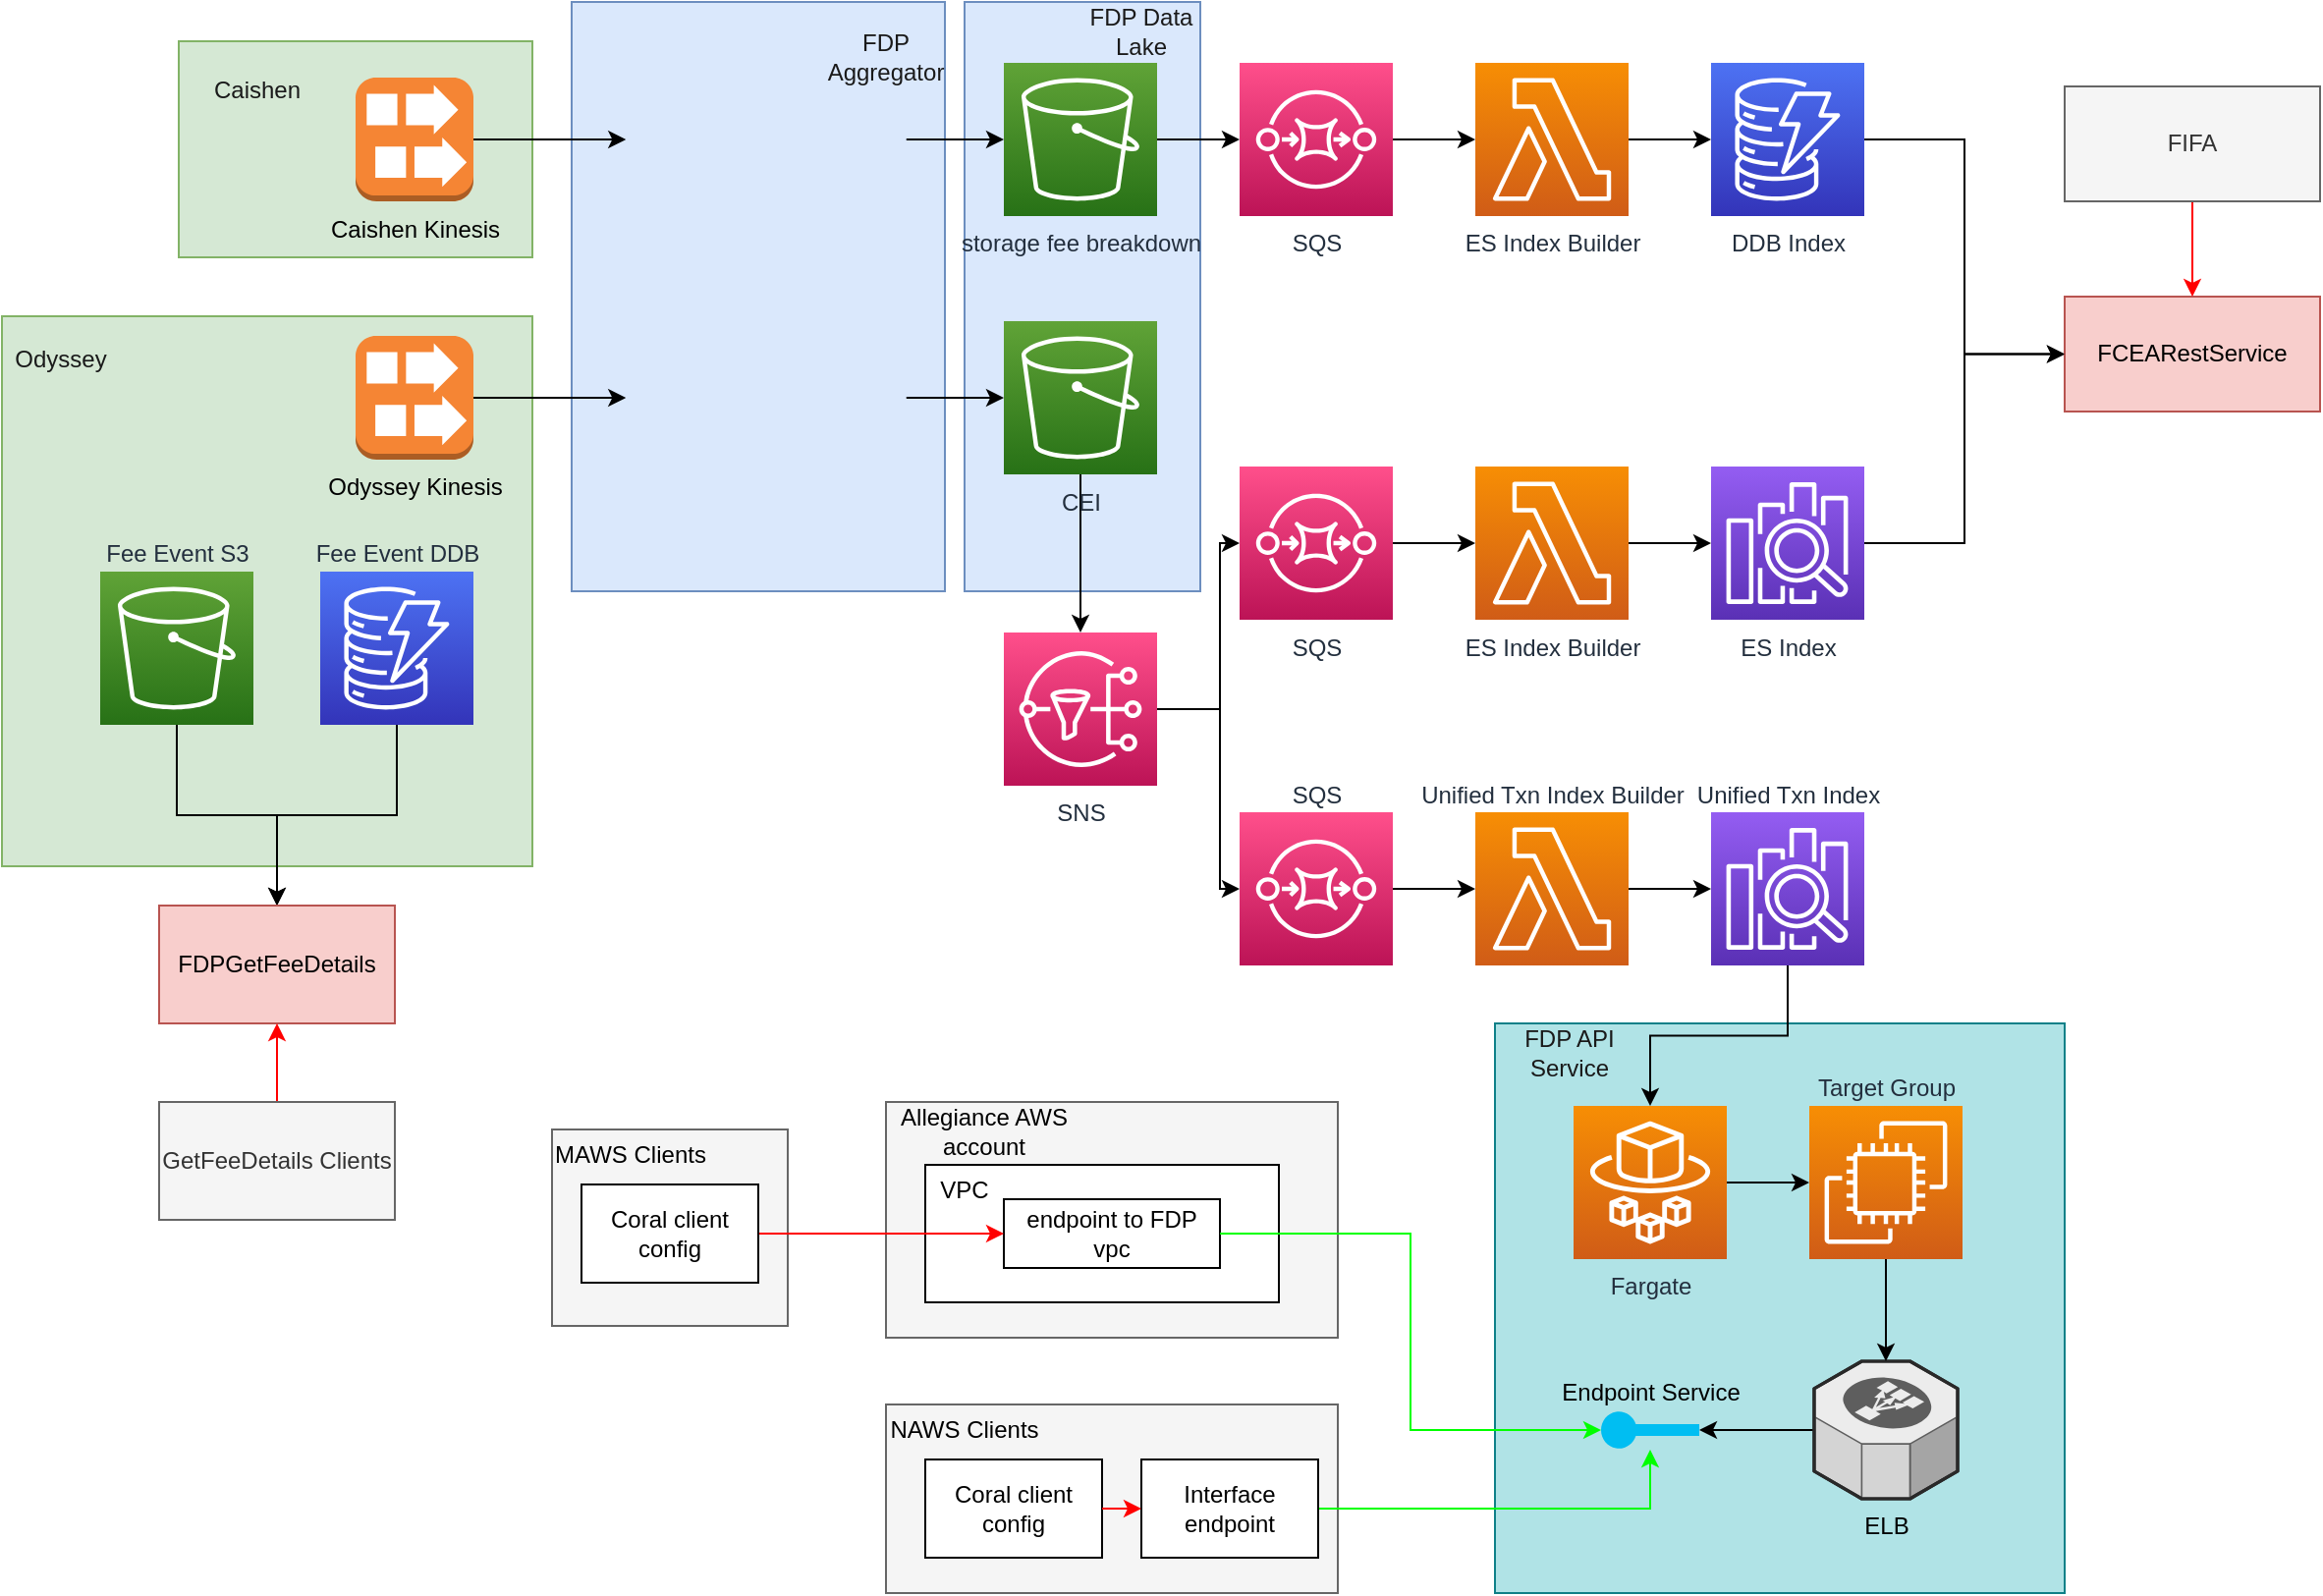 <mxfile version="20.2.8" type="github">
  <diagram id="zn1evy5G_ZbLFw4LJB7L" name="Page-1">
    <mxGraphModel dx="2735" dy="1086" grid="1" gridSize="10" guides="1" tooltips="1" connect="1" arrows="1" fold="1" page="1" pageScale="1" pageWidth="850" pageHeight="1100" math="0" shadow="0">
      <root>
        <mxCell id="0" />
        <mxCell id="1" parent="0" />
        <mxCell id="vi70QIRCEaTFxPGlKDUi-83" value="" style="rounded=0;whiteSpace=wrap;html=1;fillColor=#b0e3e6;strokeColor=#0e8088;" vertex="1" parent="1">
          <mxGeometry x="570" y="710" width="290" height="290" as="geometry" />
        </mxCell>
        <mxCell id="vi70QIRCEaTFxPGlKDUi-81" value="" style="rounded=0;whiteSpace=wrap;html=1;fillColor=#dae8fc;strokeColor=#6c8ebf;" vertex="1" parent="1">
          <mxGeometry x="300" y="190" width="120" height="300" as="geometry" />
        </mxCell>
        <mxCell id="vi70QIRCEaTFxPGlKDUi-75" value="" style="rounded=0;whiteSpace=wrap;html=1;fillColor=#dae8fc;strokeColor=#6c8ebf;" vertex="1" parent="1">
          <mxGeometry x="100" y="190" width="190" height="300" as="geometry" />
        </mxCell>
        <mxCell id="vi70QIRCEaTFxPGlKDUi-73" value="" style="rounded=0;whiteSpace=wrap;html=1;fillColor=#d5e8d4;strokeColor=#82b366;" vertex="1" parent="1">
          <mxGeometry x="-100" y="210" width="180" height="110" as="geometry" />
        </mxCell>
        <mxCell id="vi70QIRCEaTFxPGlKDUi-71" value="" style="rounded=0;whiteSpace=wrap;html=1;fillColor=#d5e8d4;strokeColor=#82b366;" vertex="1" parent="1">
          <mxGeometry x="-190" y="350" width="270" height="280" as="geometry" />
        </mxCell>
        <mxCell id="vi70QIRCEaTFxPGlKDUi-42" style="edgeStyle=orthogonalEdgeStyle;rounded=0;orthogonalLoop=1;jettySize=auto;html=1;" edge="1" parent="1" source="vi70QIRCEaTFxPGlKDUi-1" target="vi70QIRCEaTFxPGlKDUi-5">
          <mxGeometry relative="1" as="geometry" />
        </mxCell>
        <mxCell id="vi70QIRCEaTFxPGlKDUi-1" value="Odyssey Kinesis" style="outlineConnect=0;dashed=0;verticalLabelPosition=bottom;verticalAlign=top;align=center;html=1;shape=mxgraph.aws3.kinesis_streams;fillColor=#F58534;gradientColor=none;" vertex="1" parent="1">
          <mxGeometry x="-10" y="360" width="60" height="63" as="geometry" />
        </mxCell>
        <mxCell id="vi70QIRCEaTFxPGlKDUi-58" style="edgeStyle=orthogonalEdgeStyle;rounded=0;orthogonalLoop=1;jettySize=auto;html=1;" edge="1" parent="1" source="vi70QIRCEaTFxPGlKDUi-5" target="vi70QIRCEaTFxPGlKDUi-6">
          <mxGeometry relative="1" as="geometry" />
        </mxCell>
        <mxCell id="vi70QIRCEaTFxPGlKDUi-5" value="" style="shape=image;verticalLabelPosition=top;labelBackgroundColor=default;verticalAlign=bottom;aspect=fixed;imageAspect=0;image=https://upload.wikimedia.org/wikipedia/commons/thumb/7/70/Apache_Flink_logo.svg/1280px-Apache_Flink_logo.svg.png;labelPosition=center;align=center;" vertex="1" parent="1">
          <mxGeometry x="127.63" y="356.5" width="142.75" height="70" as="geometry" />
        </mxCell>
        <mxCell id="vi70QIRCEaTFxPGlKDUi-11" style="edgeStyle=orthogonalEdgeStyle;rounded=0;orthogonalLoop=1;jettySize=auto;html=1;" edge="1" parent="1" source="vi70QIRCEaTFxPGlKDUi-6" target="vi70QIRCEaTFxPGlKDUi-10">
          <mxGeometry relative="1" as="geometry" />
        </mxCell>
        <mxCell id="vi70QIRCEaTFxPGlKDUi-6" value="CEI" style="sketch=0;points=[[0,0,0],[0.25,0,0],[0.5,0,0],[0.75,0,0],[1,0,0],[0,1,0],[0.25,1,0],[0.5,1,0],[0.75,1,0],[1,1,0],[0,0.25,0],[0,0.5,0],[0,0.75,0],[1,0.25,0],[1,0.5,0],[1,0.75,0]];outlineConnect=0;fontColor=#232F3E;gradientColor=#60A337;gradientDirection=north;fillColor=#277116;strokeColor=#ffffff;dashed=0;verticalLabelPosition=bottom;verticalAlign=top;align=center;html=1;fontSize=12;fontStyle=0;aspect=fixed;shape=mxgraph.aws4.resourceIcon;resIcon=mxgraph.aws4.s3;" vertex="1" parent="1">
          <mxGeometry x="320" y="352.5" width="78" height="78" as="geometry" />
        </mxCell>
        <mxCell id="vi70QIRCEaTFxPGlKDUi-43" style="edgeStyle=orthogonalEdgeStyle;rounded=0;orthogonalLoop=1;jettySize=auto;html=1;entryX=0;entryY=0.5;entryDx=0;entryDy=0;" edge="1" parent="1" source="vi70QIRCEaTFxPGlKDUi-7" target="vi70QIRCEaTFxPGlKDUi-8">
          <mxGeometry relative="1" as="geometry" />
        </mxCell>
        <mxCell id="vi70QIRCEaTFxPGlKDUi-7" value="Caishen Kinesis" style="outlineConnect=0;dashed=0;verticalLabelPosition=bottom;verticalAlign=top;align=center;html=1;shape=mxgraph.aws3.kinesis_streams;fillColor=#F58534;gradientColor=none;" vertex="1" parent="1">
          <mxGeometry x="-10" y="228.5" width="60" height="63" as="geometry" />
        </mxCell>
        <mxCell id="vi70QIRCEaTFxPGlKDUi-44" style="edgeStyle=orthogonalEdgeStyle;rounded=0;orthogonalLoop=1;jettySize=auto;html=1;" edge="1" parent="1" source="vi70QIRCEaTFxPGlKDUi-8" target="vi70QIRCEaTFxPGlKDUi-9">
          <mxGeometry relative="1" as="geometry" />
        </mxCell>
        <mxCell id="vi70QIRCEaTFxPGlKDUi-8" value="" style="shape=image;verticalLabelPosition=bottom;labelBackgroundColor=default;verticalAlign=top;aspect=fixed;imageAspect=0;image=https://upload.wikimedia.org/wikipedia/commons/thumb/7/70/Apache_Flink_logo.svg/1280px-Apache_Flink_logo.svg.png;" vertex="1" parent="1">
          <mxGeometry x="127.63" y="225" width="142.75" height="70" as="geometry" />
        </mxCell>
        <mxCell id="vi70QIRCEaTFxPGlKDUi-45" style="edgeStyle=orthogonalEdgeStyle;rounded=0;orthogonalLoop=1;jettySize=auto;html=1;" edge="1" parent="1" source="vi70QIRCEaTFxPGlKDUi-9" target="vi70QIRCEaTFxPGlKDUi-20">
          <mxGeometry relative="1" as="geometry" />
        </mxCell>
        <mxCell id="vi70QIRCEaTFxPGlKDUi-9" value="storage fee breakdown" style="sketch=0;points=[[0,0,0],[0.25,0,0],[0.5,0,0],[0.75,0,0],[1,0,0],[0,1,0],[0.25,1,0],[0.5,1,0],[0.75,1,0],[1,1,0],[0,0.25,0],[0,0.5,0],[0,0.75,0],[1,0.25,0],[1,0.5,0],[1,0.75,0]];outlineConnect=0;fontColor=#232F3E;gradientColor=#60A337;gradientDirection=north;fillColor=#277116;strokeColor=#ffffff;dashed=0;verticalLabelPosition=bottom;verticalAlign=top;align=center;html=1;fontSize=12;fontStyle=0;aspect=fixed;shape=mxgraph.aws4.resourceIcon;resIcon=mxgraph.aws4.s3;" vertex="1" parent="1">
          <mxGeometry x="320" y="221" width="78" height="78" as="geometry" />
        </mxCell>
        <mxCell id="vi70QIRCEaTFxPGlKDUi-48" style="edgeStyle=orthogonalEdgeStyle;rounded=0;orthogonalLoop=1;jettySize=auto;html=1;entryX=0;entryY=0.5;entryDx=0;entryDy=0;entryPerimeter=0;" edge="1" parent="1" source="vi70QIRCEaTFxPGlKDUi-10" target="vi70QIRCEaTFxPGlKDUi-12">
          <mxGeometry relative="1" as="geometry">
            <Array as="points">
              <mxPoint x="430" y="550" />
              <mxPoint x="430" y="466" />
            </Array>
          </mxGeometry>
        </mxCell>
        <mxCell id="vi70QIRCEaTFxPGlKDUi-49" style="edgeStyle=orthogonalEdgeStyle;rounded=0;orthogonalLoop=1;jettySize=auto;html=1;entryX=0;entryY=0.5;entryDx=0;entryDy=0;entryPerimeter=0;" edge="1" parent="1" source="vi70QIRCEaTFxPGlKDUi-10" target="vi70QIRCEaTFxPGlKDUi-16">
          <mxGeometry relative="1" as="geometry">
            <Array as="points">
              <mxPoint x="430" y="550" />
              <mxPoint x="430" y="642" />
            </Array>
          </mxGeometry>
        </mxCell>
        <mxCell id="vi70QIRCEaTFxPGlKDUi-10" value="SNS" style="sketch=0;points=[[0,0,0],[0.25,0,0],[0.5,0,0],[0.75,0,0],[1,0,0],[0,1,0],[0.25,1,0],[0.5,1,0],[0.75,1,0],[1,1,0],[0,0.25,0],[0,0.5,0],[0,0.75,0],[1,0.25,0],[1,0.5,0],[1,0.75,0]];outlineConnect=0;fontColor=#232F3E;gradientColor=#FF4F8B;gradientDirection=north;fillColor=#BC1356;strokeColor=#ffffff;dashed=0;verticalLabelPosition=bottom;verticalAlign=top;align=center;html=1;fontSize=12;fontStyle=0;aspect=fixed;shape=mxgraph.aws4.resourceIcon;resIcon=mxgraph.aws4.sns;" vertex="1" parent="1">
          <mxGeometry x="320" y="511" width="78" height="78" as="geometry" />
        </mxCell>
        <mxCell id="vi70QIRCEaTFxPGlKDUi-50" style="edgeStyle=orthogonalEdgeStyle;rounded=0;orthogonalLoop=1;jettySize=auto;html=1;entryX=0;entryY=0.5;entryDx=0;entryDy=0;entryPerimeter=0;" edge="1" parent="1" source="vi70QIRCEaTFxPGlKDUi-12" target="vi70QIRCEaTFxPGlKDUi-13">
          <mxGeometry relative="1" as="geometry" />
        </mxCell>
        <mxCell id="vi70QIRCEaTFxPGlKDUi-12" value="SQS" style="sketch=0;points=[[0,0,0],[0.25,0,0],[0.5,0,0],[0.75,0,0],[1,0,0],[0,1,0],[0.25,1,0],[0.5,1,0],[0.75,1,0],[1,1,0],[0,0.25,0],[0,0.5,0],[0,0.75,0],[1,0.25,0],[1,0.5,0],[1,0.75,0]];outlineConnect=0;fontColor=#232F3E;gradientColor=#FF4F8B;gradientDirection=north;fillColor=#BC1356;strokeColor=#ffffff;dashed=0;verticalLabelPosition=bottom;verticalAlign=top;align=center;html=1;fontSize=12;fontStyle=0;aspect=fixed;shape=mxgraph.aws4.resourceIcon;resIcon=mxgraph.aws4.sqs;" vertex="1" parent="1">
          <mxGeometry x="440" y="426.5" width="78" height="78" as="geometry" />
        </mxCell>
        <mxCell id="vi70QIRCEaTFxPGlKDUi-52" style="edgeStyle=orthogonalEdgeStyle;rounded=0;orthogonalLoop=1;jettySize=auto;html=1;entryX=0;entryY=0.5;entryDx=0;entryDy=0;entryPerimeter=0;" edge="1" parent="1" source="vi70QIRCEaTFxPGlKDUi-13" target="vi70QIRCEaTFxPGlKDUi-14">
          <mxGeometry relative="1" as="geometry" />
        </mxCell>
        <mxCell id="vi70QIRCEaTFxPGlKDUi-13" value="ES Index Builder" style="sketch=0;points=[[0,0,0],[0.25,0,0],[0.5,0,0],[0.75,0,0],[1,0,0],[0,1,0],[0.25,1,0],[0.5,1,0],[0.75,1,0],[1,1,0],[0,0.25,0],[0,0.5,0],[0,0.75,0],[1,0.25,0],[1,0.5,0],[1,0.75,0]];outlineConnect=0;fontColor=#232F3E;gradientColor=#F78E04;gradientDirection=north;fillColor=#D05C17;strokeColor=#ffffff;dashed=0;verticalLabelPosition=bottom;verticalAlign=top;align=center;html=1;fontSize=12;fontStyle=0;aspect=fixed;shape=mxgraph.aws4.resourceIcon;resIcon=mxgraph.aws4.lambda;" vertex="1" parent="1">
          <mxGeometry x="560" y="426.5" width="78" height="78" as="geometry" />
        </mxCell>
        <mxCell id="vi70QIRCEaTFxPGlKDUi-55" style="edgeStyle=orthogonalEdgeStyle;rounded=0;orthogonalLoop=1;jettySize=auto;html=1;entryX=0;entryY=0.5;entryDx=0;entryDy=0;" edge="1" parent="1" source="vi70QIRCEaTFxPGlKDUi-14" target="vi70QIRCEaTFxPGlKDUi-15">
          <mxGeometry relative="1" as="geometry" />
        </mxCell>
        <mxCell id="vi70QIRCEaTFxPGlKDUi-14" value="ES Index" style="sketch=0;points=[[0,0,0],[0.25,0,0],[0.5,0,0],[0.75,0,0],[1,0,0],[0,1,0],[0.25,1,0],[0.5,1,0],[0.75,1,0],[1,1,0],[0,0.25,0],[0,0.5,0],[0,0.75,0],[1,0.25,0],[1,0.5,0],[1,0.75,0]];outlineConnect=0;fontColor=#232F3E;gradientColor=#945DF2;gradientDirection=north;fillColor=#5A30B5;strokeColor=#ffffff;dashed=0;verticalLabelPosition=bottom;verticalAlign=top;align=center;html=1;fontSize=12;fontStyle=0;aspect=fixed;shape=mxgraph.aws4.resourceIcon;resIcon=mxgraph.aws4.elasticsearch_service;" vertex="1" parent="1">
          <mxGeometry x="680" y="426.5" width="78" height="78" as="geometry" />
        </mxCell>
        <mxCell id="vi70QIRCEaTFxPGlKDUi-15" value="FCEARestService" style="rounded=0;whiteSpace=wrap;html=1;fillColor=#f8cecc;strokeColor=#b85450;" vertex="1" parent="1">
          <mxGeometry x="860" y="340" width="130" height="58.5" as="geometry" />
        </mxCell>
        <mxCell id="vi70QIRCEaTFxPGlKDUi-51" style="edgeStyle=orthogonalEdgeStyle;rounded=0;orthogonalLoop=1;jettySize=auto;html=1;entryX=0;entryY=0.5;entryDx=0;entryDy=0;entryPerimeter=0;" edge="1" parent="1" source="vi70QIRCEaTFxPGlKDUi-16" target="vi70QIRCEaTFxPGlKDUi-17">
          <mxGeometry relative="1" as="geometry" />
        </mxCell>
        <mxCell id="vi70QIRCEaTFxPGlKDUi-16" value="SQS" style="sketch=0;points=[[0,0,0],[0.25,0,0],[0.5,0,0],[0.75,0,0],[1,0,0],[0,1,0],[0.25,1,0],[0.5,1,0],[0.75,1,0],[1,1,0],[0,0.25,0],[0,0.5,0],[0,0.75,0],[1,0.25,0],[1,0.5,0],[1,0.75,0]];outlineConnect=0;fontColor=#232F3E;gradientColor=#FF4F8B;gradientDirection=north;fillColor=#BC1356;strokeColor=#ffffff;dashed=0;verticalLabelPosition=top;verticalAlign=bottom;align=center;html=1;fontSize=12;fontStyle=0;aspect=fixed;shape=mxgraph.aws4.resourceIcon;resIcon=mxgraph.aws4.sqs;labelPosition=center;" vertex="1" parent="1">
          <mxGeometry x="440" y="602.5" width="78" height="78" as="geometry" />
        </mxCell>
        <mxCell id="vi70QIRCEaTFxPGlKDUi-53" style="edgeStyle=orthogonalEdgeStyle;rounded=0;orthogonalLoop=1;jettySize=auto;html=1;entryX=0;entryY=0.5;entryDx=0;entryDy=0;entryPerimeter=0;" edge="1" parent="1" source="vi70QIRCEaTFxPGlKDUi-17" target="vi70QIRCEaTFxPGlKDUi-18">
          <mxGeometry relative="1" as="geometry" />
        </mxCell>
        <mxCell id="vi70QIRCEaTFxPGlKDUi-17" value="Unified Txn Index Builder  " style="sketch=0;points=[[0,0,0],[0.25,0,0],[0.5,0,0],[0.75,0,0],[1,0,0],[0,1,0],[0.25,1,0],[0.5,1,0],[0.75,1,0],[1,1,0],[0,0.25,0],[0,0.5,0],[0,0.75,0],[1,0.25,0],[1,0.5,0],[1,0.75,0]];outlineConnect=0;fontColor=#232F3E;gradientColor=#F78E04;gradientDirection=north;fillColor=#D05C17;strokeColor=#ffffff;dashed=0;verticalLabelPosition=top;verticalAlign=bottom;align=center;html=1;fontSize=12;fontStyle=0;aspect=fixed;shape=mxgraph.aws4.resourceIcon;resIcon=mxgraph.aws4.lambda;labelPosition=center;" vertex="1" parent="1">
          <mxGeometry x="560" y="602.5" width="78" height="78" as="geometry" />
        </mxCell>
        <mxCell id="vi70QIRCEaTFxPGlKDUi-60" style="edgeStyle=orthogonalEdgeStyle;rounded=0;orthogonalLoop=1;jettySize=auto;html=1;entryX=0.5;entryY=0;entryDx=0;entryDy=0;entryPerimeter=0;" edge="1" parent="1" source="vi70QIRCEaTFxPGlKDUi-18" target="vi70QIRCEaTFxPGlKDUi-25">
          <mxGeometry relative="1" as="geometry" />
        </mxCell>
        <mxCell id="vi70QIRCEaTFxPGlKDUi-18" value="Unified Txn Index" style="sketch=0;points=[[0,0,0],[0.25,0,0],[0.5,0,0],[0.75,0,0],[1,0,0],[0,1,0],[0.25,1,0],[0.5,1,0],[0.75,1,0],[1,1,0],[0,0.25,0],[0,0.5,0],[0,0.75,0],[1,0.25,0],[1,0.5,0],[1,0.75,0]];outlineConnect=0;fontColor=#232F3E;gradientColor=#945DF2;gradientDirection=north;fillColor=#5A30B5;strokeColor=#ffffff;dashed=0;verticalLabelPosition=top;verticalAlign=bottom;align=center;html=1;fontSize=12;fontStyle=0;aspect=fixed;shape=mxgraph.aws4.resourceIcon;resIcon=mxgraph.aws4.elasticsearch_service;labelPosition=center;" vertex="1" parent="1">
          <mxGeometry x="680" y="602.5" width="78" height="78" as="geometry" />
        </mxCell>
        <mxCell id="vi70QIRCEaTFxPGlKDUi-56" style="edgeStyle=orthogonalEdgeStyle;rounded=0;orthogonalLoop=1;jettySize=auto;html=1;entryX=0.5;entryY=0;entryDx=0;entryDy=0;" edge="1" parent="1" source="vi70QIRCEaTFxPGlKDUi-19" target="vi70QIRCEaTFxPGlKDUi-24">
          <mxGeometry relative="1" as="geometry" />
        </mxCell>
        <mxCell id="vi70QIRCEaTFxPGlKDUi-19" value="Fee Event S3" style="sketch=0;points=[[0,0,0],[0.25,0,0],[0.5,0,0],[0.75,0,0],[1,0,0],[0,1,0],[0.25,1,0],[0.5,1,0],[0.75,1,0],[1,1,0],[0,0.25,0],[0,0.5,0],[0,0.75,0],[1,0.25,0],[1,0.5,0],[1,0.75,0]];outlineConnect=0;fontColor=#232F3E;gradientColor=#60A337;gradientDirection=north;fillColor=#277116;strokeColor=#ffffff;dashed=0;verticalLabelPosition=top;verticalAlign=bottom;align=center;html=1;fontSize=12;fontStyle=0;aspect=fixed;shape=mxgraph.aws4.resourceIcon;resIcon=mxgraph.aws4.s3;labelPosition=center;" vertex="1" parent="1">
          <mxGeometry x="-140" y="480" width="78" height="78" as="geometry" />
        </mxCell>
        <mxCell id="vi70QIRCEaTFxPGlKDUi-46" style="edgeStyle=orthogonalEdgeStyle;rounded=0;orthogonalLoop=1;jettySize=auto;html=1;entryX=0;entryY=0.5;entryDx=0;entryDy=0;entryPerimeter=0;" edge="1" parent="1" source="vi70QIRCEaTFxPGlKDUi-20" target="vi70QIRCEaTFxPGlKDUi-21">
          <mxGeometry relative="1" as="geometry" />
        </mxCell>
        <mxCell id="vi70QIRCEaTFxPGlKDUi-20" value="SQS" style="sketch=0;points=[[0,0,0],[0.25,0,0],[0.5,0,0],[0.75,0,0],[1,0,0],[0,1,0],[0.25,1,0],[0.5,1,0],[0.75,1,0],[1,1,0],[0,0.25,0],[0,0.5,0],[0,0.75,0],[1,0.25,0],[1,0.5,0],[1,0.75,0]];outlineConnect=0;fontColor=#232F3E;gradientColor=#FF4F8B;gradientDirection=north;fillColor=#BC1356;strokeColor=#ffffff;dashed=0;verticalLabelPosition=bottom;verticalAlign=top;align=center;html=1;fontSize=12;fontStyle=0;aspect=fixed;shape=mxgraph.aws4.resourceIcon;resIcon=mxgraph.aws4.sqs;" vertex="1" parent="1">
          <mxGeometry x="440.0" y="221" width="78" height="78" as="geometry" />
        </mxCell>
        <mxCell id="vi70QIRCEaTFxPGlKDUi-47" style="edgeStyle=orthogonalEdgeStyle;rounded=0;orthogonalLoop=1;jettySize=auto;html=1;entryX=0;entryY=0.5;entryDx=0;entryDy=0;entryPerimeter=0;" edge="1" parent="1" source="vi70QIRCEaTFxPGlKDUi-21" target="vi70QIRCEaTFxPGlKDUi-22">
          <mxGeometry relative="1" as="geometry" />
        </mxCell>
        <mxCell id="vi70QIRCEaTFxPGlKDUi-21" value="ES Index Builder" style="sketch=0;points=[[0,0,0],[0.25,0,0],[0.5,0,0],[0.75,0,0],[1,0,0],[0,1,0],[0.25,1,0],[0.5,1,0],[0.75,1,0],[1,1,0],[0,0.25,0],[0,0.5,0],[0,0.75,0],[1,0.25,0],[1,0.5,0],[1,0.75,0]];outlineConnect=0;fontColor=#232F3E;gradientColor=#F78E04;gradientDirection=north;fillColor=#D05C17;strokeColor=#ffffff;dashed=0;verticalLabelPosition=bottom;verticalAlign=top;align=center;html=1;fontSize=12;fontStyle=0;aspect=fixed;shape=mxgraph.aws4.resourceIcon;resIcon=mxgraph.aws4.lambda;" vertex="1" parent="1">
          <mxGeometry x="560" y="221" width="78" height="78" as="geometry" />
        </mxCell>
        <mxCell id="vi70QIRCEaTFxPGlKDUi-54" style="edgeStyle=orthogonalEdgeStyle;rounded=0;orthogonalLoop=1;jettySize=auto;html=1;entryX=0;entryY=0.5;entryDx=0;entryDy=0;" edge="1" parent="1" source="vi70QIRCEaTFxPGlKDUi-22" target="vi70QIRCEaTFxPGlKDUi-15">
          <mxGeometry relative="1" as="geometry" />
        </mxCell>
        <mxCell id="vi70QIRCEaTFxPGlKDUi-22" value="DDB Index" style="sketch=0;points=[[0,0,0],[0.25,0,0],[0.5,0,0],[0.75,0,0],[1,0,0],[0,1,0],[0.25,1,0],[0.5,1,0],[0.75,1,0],[1,1,0],[0,0.25,0],[0,0.5,0],[0,0.75,0],[1,0.25,0],[1,0.5,0],[1,0.75,0]];outlineConnect=0;fontColor=#232F3E;gradientColor=#4D72F3;gradientDirection=north;fillColor=#3334B9;strokeColor=#ffffff;dashed=0;verticalLabelPosition=bottom;verticalAlign=top;align=center;html=1;fontSize=12;fontStyle=0;aspect=fixed;shape=mxgraph.aws4.resourceIcon;resIcon=mxgraph.aws4.dynamodb;" vertex="1" parent="1">
          <mxGeometry x="680" y="221" width="78" height="78" as="geometry" />
        </mxCell>
        <mxCell id="vi70QIRCEaTFxPGlKDUi-57" style="edgeStyle=orthogonalEdgeStyle;rounded=0;orthogonalLoop=1;jettySize=auto;html=1;entryX=0.5;entryY=0;entryDx=0;entryDy=0;" edge="1" parent="1" source="vi70QIRCEaTFxPGlKDUi-23" target="vi70QIRCEaTFxPGlKDUi-24">
          <mxGeometry relative="1" as="geometry" />
        </mxCell>
        <mxCell id="vi70QIRCEaTFxPGlKDUi-23" value="Fee Event DDB" style="sketch=0;points=[[0,0,0],[0.25,0,0],[0.5,0,0],[0.75,0,0],[1,0,0],[0,1,0],[0.25,1,0],[0.5,1,0],[0.75,1,0],[1,1,0],[0,0.25,0],[0,0.5,0],[0,0.75,0],[1,0.25,0],[1,0.5,0],[1,0.75,0]];outlineConnect=0;fontColor=#232F3E;gradientColor=#4D72F3;gradientDirection=north;fillColor=#3334B9;strokeColor=#ffffff;dashed=0;verticalLabelPosition=top;verticalAlign=bottom;align=center;html=1;fontSize=12;fontStyle=0;aspect=fixed;shape=mxgraph.aws4.resourceIcon;resIcon=mxgraph.aws4.dynamodb;labelPosition=center;" vertex="1" parent="1">
          <mxGeometry x="-28" y="480" width="78" height="78" as="geometry" />
        </mxCell>
        <mxCell id="vi70QIRCEaTFxPGlKDUi-24" value="FDPGetFeeDetails" style="rounded=0;whiteSpace=wrap;html=1;fillColor=#f8cecc;strokeColor=#b85450;" vertex="1" parent="1">
          <mxGeometry x="-110" y="650" width="120" height="60" as="geometry" />
        </mxCell>
        <mxCell id="vi70QIRCEaTFxPGlKDUi-63" style="edgeStyle=orthogonalEdgeStyle;rounded=0;orthogonalLoop=1;jettySize=auto;html=1;entryX=0;entryY=0.5;entryDx=0;entryDy=0;entryPerimeter=0;" edge="1" parent="1" source="vi70QIRCEaTFxPGlKDUi-25" target="vi70QIRCEaTFxPGlKDUi-28">
          <mxGeometry relative="1" as="geometry" />
        </mxCell>
        <mxCell id="vi70QIRCEaTFxPGlKDUi-25" value="Fargate" style="sketch=0;points=[[0,0,0],[0.25,0,0],[0.5,0,0],[0.75,0,0],[1,0,0],[0,1,0],[0.25,1,0],[0.5,1,0],[0.75,1,0],[1,1,0],[0,0.25,0],[0,0.5,0],[0,0.75,0],[1,0.25,0],[1,0.5,0],[1,0.75,0]];outlineConnect=0;fontColor=#232F3E;gradientColor=#F78E04;gradientDirection=north;fillColor=#D05C17;strokeColor=#ffffff;dashed=0;verticalLabelPosition=bottom;verticalAlign=top;align=center;html=1;fontSize=12;fontStyle=0;aspect=fixed;shape=mxgraph.aws4.resourceIcon;resIcon=mxgraph.aws4.fargate;" vertex="1" parent="1">
          <mxGeometry x="610" y="752" width="78" height="78" as="geometry" />
        </mxCell>
        <mxCell id="vi70QIRCEaTFxPGlKDUi-26" value="Endpoint Service" style="verticalLabelPosition=top;html=1;verticalAlign=bottom;align=center;strokeColor=none;fillColor=#00BEF2;shape=mxgraph.azure.service_endpoint;labelPosition=center;" vertex="1" parent="1">
          <mxGeometry x="624" y="907" width="50" height="20" as="geometry" />
        </mxCell>
        <mxCell id="vi70QIRCEaTFxPGlKDUi-65" style="edgeStyle=orthogonalEdgeStyle;rounded=0;orthogonalLoop=1;jettySize=auto;html=1;" edge="1" parent="1" source="vi70QIRCEaTFxPGlKDUi-27" target="vi70QIRCEaTFxPGlKDUi-26">
          <mxGeometry relative="1" as="geometry" />
        </mxCell>
        <mxCell id="vi70QIRCEaTFxPGlKDUi-27" value="ELB" style="verticalLabelPosition=bottom;html=1;verticalAlign=top;strokeWidth=1;align=center;outlineConnect=0;dashed=0;outlineConnect=0;shape=mxgraph.aws3d.elasticLoadBalancing;fillColor=#ECECEC;strokeColor=#5E5E5E;aspect=fixed;" vertex="1" parent="1">
          <mxGeometry x="732.48" y="882" width="73.04" height="70" as="geometry" />
        </mxCell>
        <mxCell id="vi70QIRCEaTFxPGlKDUi-64" style="edgeStyle=orthogonalEdgeStyle;rounded=0;orthogonalLoop=1;jettySize=auto;html=1;" edge="1" parent="1" source="vi70QIRCEaTFxPGlKDUi-28" target="vi70QIRCEaTFxPGlKDUi-27">
          <mxGeometry relative="1" as="geometry" />
        </mxCell>
        <mxCell id="vi70QIRCEaTFxPGlKDUi-28" value="Target Group" style="sketch=0;points=[[0,0,0],[0.25,0,0],[0.5,0,0],[0.75,0,0],[1,0,0],[0,1,0],[0.25,1,0],[0.5,1,0],[0.75,1,0],[1,1,0],[0,0.25,0],[0,0.5,0],[0,0.75,0],[1,0.25,0],[1,0.5,0],[1,0.75,0]];outlineConnect=0;fontColor=#232F3E;gradientColor=#F78E04;gradientDirection=north;fillColor=#D05C17;strokeColor=#ffffff;dashed=0;verticalLabelPosition=top;verticalAlign=bottom;align=center;html=1;fontSize=12;fontStyle=0;aspect=fixed;shape=mxgraph.aws4.resourceIcon;resIcon=mxgraph.aws4.ec2;labelPosition=center;" vertex="1" parent="1">
          <mxGeometry x="730" y="752" width="78" height="78" as="geometry" />
        </mxCell>
        <mxCell id="vi70QIRCEaTFxPGlKDUi-80" style="edgeStyle=orthogonalEdgeStyle;rounded=0;orthogonalLoop=1;jettySize=auto;html=1;entryX=0.5;entryY=0;entryDx=0;entryDy=0;strokeColor=#FF0000;fontColor=#1A1A1A;" edge="1" parent="1" source="vi70QIRCEaTFxPGlKDUi-29" target="vi70QIRCEaTFxPGlKDUi-15">
          <mxGeometry relative="1" as="geometry" />
        </mxCell>
        <mxCell id="vi70QIRCEaTFxPGlKDUi-29" value="FIFA" style="rounded=0;whiteSpace=wrap;html=1;fillColor=#f5f5f5;fontColor=#333333;strokeColor=#666666;" vertex="1" parent="1">
          <mxGeometry x="860" y="233" width="130" height="58.5" as="geometry" />
        </mxCell>
        <mxCell id="vi70QIRCEaTFxPGlKDUi-30" value="" style="rounded=0;whiteSpace=wrap;html=1;fillColor=#f5f5f5;fontColor=#333333;strokeColor=#666666;" vertex="1" parent="1">
          <mxGeometry x="260" y="750" width="230" height="120" as="geometry" />
        </mxCell>
        <mxCell id="vi70QIRCEaTFxPGlKDUi-31" value="Allegiance AWS account" style="text;html=1;strokeColor=none;fillColor=none;align=center;verticalAlign=middle;whiteSpace=wrap;rounded=0;" vertex="1" parent="1">
          <mxGeometry x="260" y="750" width="100" height="30" as="geometry" />
        </mxCell>
        <mxCell id="vi70QIRCEaTFxPGlKDUi-32" value="" style="rounded=0;whiteSpace=wrap;html=1;" vertex="1" parent="1">
          <mxGeometry x="280" y="782" width="180" height="70" as="geometry" />
        </mxCell>
        <mxCell id="vi70QIRCEaTFxPGlKDUi-33" value="VPC" style="text;html=1;strokeColor=none;fillColor=none;align=center;verticalAlign=middle;whiteSpace=wrap;rounded=0;" vertex="1" parent="1">
          <mxGeometry x="270" y="780" width="60" height="30" as="geometry" />
        </mxCell>
        <mxCell id="vi70QIRCEaTFxPGlKDUi-34" value="endpoint to FDP vpc" style="rounded=0;whiteSpace=wrap;html=1;" vertex="1" parent="1">
          <mxGeometry x="320" y="799.5" width="110" height="35" as="geometry" />
        </mxCell>
        <mxCell id="vi70QIRCEaTFxPGlKDUi-35" value="" style="rounded=0;whiteSpace=wrap;html=1;fillColor=#f5f5f5;fontColor=#333333;strokeColor=#666666;" vertex="1" parent="1">
          <mxGeometry x="90" y="764" width="120" height="100" as="geometry" />
        </mxCell>
        <mxCell id="vi70QIRCEaTFxPGlKDUi-66" style="edgeStyle=orthogonalEdgeStyle;rounded=0;orthogonalLoop=1;jettySize=auto;html=1;entryX=0;entryY=0.5;entryDx=0;entryDy=0;fontColor=#FF3333;strokeColor=#FF0000;" edge="1" parent="1" source="vi70QIRCEaTFxPGlKDUi-36" target="vi70QIRCEaTFxPGlKDUi-34">
          <mxGeometry relative="1" as="geometry" />
        </mxCell>
        <mxCell id="vi70QIRCEaTFxPGlKDUi-36" value="Coral client config" style="rounded=0;whiteSpace=wrap;html=1;" vertex="1" parent="1">
          <mxGeometry x="105" y="792" width="90" height="50" as="geometry" />
        </mxCell>
        <mxCell id="vi70QIRCEaTFxPGlKDUi-37" value="MAWS Clients" style="text;html=1;strokeColor=none;fillColor=none;align=center;verticalAlign=middle;whiteSpace=wrap;rounded=0;" vertex="1" parent="1">
          <mxGeometry x="90" y="762" width="80" height="30" as="geometry" />
        </mxCell>
        <mxCell id="vi70QIRCEaTFxPGlKDUi-38" value="" style="rounded=0;whiteSpace=wrap;html=1;fillColor=#f5f5f5;fontColor=#333333;strokeColor=#666666;" vertex="1" parent="1">
          <mxGeometry x="260" y="904" width="230" height="96" as="geometry" />
        </mxCell>
        <mxCell id="vi70QIRCEaTFxPGlKDUi-39" value="Coral client config" style="rounded=0;whiteSpace=wrap;html=1;" vertex="1" parent="1">
          <mxGeometry x="280" y="932" width="90" height="50" as="geometry" />
        </mxCell>
        <mxCell id="vi70QIRCEaTFxPGlKDUi-40" value="NAWS Clients " style="text;html=1;strokeColor=none;fillColor=none;align=center;verticalAlign=middle;whiteSpace=wrap;rounded=0;" vertex="1" parent="1">
          <mxGeometry x="260" y="902" width="80" height="30" as="geometry" />
        </mxCell>
        <mxCell id="vi70QIRCEaTFxPGlKDUi-70" style="edgeStyle=orthogonalEdgeStyle;rounded=0;orthogonalLoop=1;jettySize=auto;html=1;strokeColor=#00FF00;" edge="1" parent="1" source="vi70QIRCEaTFxPGlKDUi-41" target="vi70QIRCEaTFxPGlKDUi-26">
          <mxGeometry relative="1" as="geometry" />
        </mxCell>
        <mxCell id="vi70QIRCEaTFxPGlKDUi-41" value="Interface endpoint" style="rounded=0;whiteSpace=wrap;html=1;" vertex="1" parent="1">
          <mxGeometry x="390" y="932" width="90" height="50" as="geometry" />
        </mxCell>
        <mxCell id="vi70QIRCEaTFxPGlKDUi-68" value="" style="endArrow=classic;html=1;rounded=0;exitX=1;exitY=0.5;exitDx=0;exitDy=0;entryX=0;entryY=0.5;entryDx=0;entryDy=0;strokeColor=#FF0000;" edge="1" parent="1" source="vi70QIRCEaTFxPGlKDUi-39" target="vi70QIRCEaTFxPGlKDUi-41">
          <mxGeometry width="50" height="50" relative="1" as="geometry">
            <mxPoint x="260" y="710" as="sourcePoint" />
            <mxPoint x="310" y="660" as="targetPoint" />
          </mxGeometry>
        </mxCell>
        <mxCell id="vi70QIRCEaTFxPGlKDUi-69" value="" style="endArrow=classic;html=1;rounded=0;exitX=1;exitY=0.5;exitDx=0;exitDy=0;entryX=0;entryY=0.5;entryDx=0;entryDy=0;entryPerimeter=0;edgeStyle=orthogonalEdgeStyle;strokeColor=#00FF00;" edge="1" parent="1" source="vi70QIRCEaTFxPGlKDUi-34" target="vi70QIRCEaTFxPGlKDUi-26">
          <mxGeometry width="50" height="50" relative="1" as="geometry">
            <mxPoint x="260" y="710" as="sourcePoint" />
            <mxPoint x="310" y="660" as="targetPoint" />
          </mxGeometry>
        </mxCell>
        <mxCell id="vi70QIRCEaTFxPGlKDUi-72" value="Odyssey" style="text;html=1;strokeColor=none;fillColor=none;align=center;verticalAlign=middle;whiteSpace=wrap;rounded=0;fontColor=#1A1A1A;" vertex="1" parent="1">
          <mxGeometry x="-190" y="356.5" width="60" height="30" as="geometry" />
        </mxCell>
        <mxCell id="vi70QIRCEaTFxPGlKDUi-74" value="Caishen" style="text;html=1;strokeColor=none;fillColor=none;align=center;verticalAlign=middle;whiteSpace=wrap;rounded=0;fontColor=#1A1A1A;" vertex="1" parent="1">
          <mxGeometry x="-90" y="220" width="60" height="30" as="geometry" />
        </mxCell>
        <mxCell id="vi70QIRCEaTFxPGlKDUi-77" style="edgeStyle=orthogonalEdgeStyle;rounded=0;orthogonalLoop=1;jettySize=auto;html=1;entryX=0.5;entryY=1;entryDx=0;entryDy=0;strokeColor=#FF0000;fontColor=#1A1A1A;" edge="1" parent="1" source="vi70QIRCEaTFxPGlKDUi-76" target="vi70QIRCEaTFxPGlKDUi-24">
          <mxGeometry relative="1" as="geometry" />
        </mxCell>
        <mxCell id="vi70QIRCEaTFxPGlKDUi-76" value="GetFeeDetails Clients" style="rounded=0;whiteSpace=wrap;html=1;fontColor=#333333;fillColor=#f5f5f5;strokeColor=#666666;" vertex="1" parent="1">
          <mxGeometry x="-110" y="750" width="120" height="60" as="geometry" />
        </mxCell>
        <mxCell id="vi70QIRCEaTFxPGlKDUi-79" value="FDP Aggregator" style="text;html=1;strokeColor=none;fillColor=none;align=center;verticalAlign=middle;whiteSpace=wrap;rounded=0;fontColor=#1A1A1A;" vertex="1" parent="1">
          <mxGeometry x="230" y="203" width="60" height="30" as="geometry" />
        </mxCell>
        <mxCell id="vi70QIRCEaTFxPGlKDUi-82" value="FDP Data Lake" style="text;html=1;strokeColor=none;fillColor=none;align=center;verticalAlign=middle;whiteSpace=wrap;rounded=0;fontColor=#1A1A1A;" vertex="1" parent="1">
          <mxGeometry x="360" y="190" width="60" height="30" as="geometry" />
        </mxCell>
        <mxCell id="vi70QIRCEaTFxPGlKDUi-84" value="FDP API Service" style="text;html=1;strokeColor=none;fillColor=none;align=center;verticalAlign=middle;whiteSpace=wrap;rounded=0;fontColor=#1A1A1A;" vertex="1" parent="1">
          <mxGeometry x="578" y="710" width="60" height="30" as="geometry" />
        </mxCell>
      </root>
    </mxGraphModel>
  </diagram>
</mxfile>
